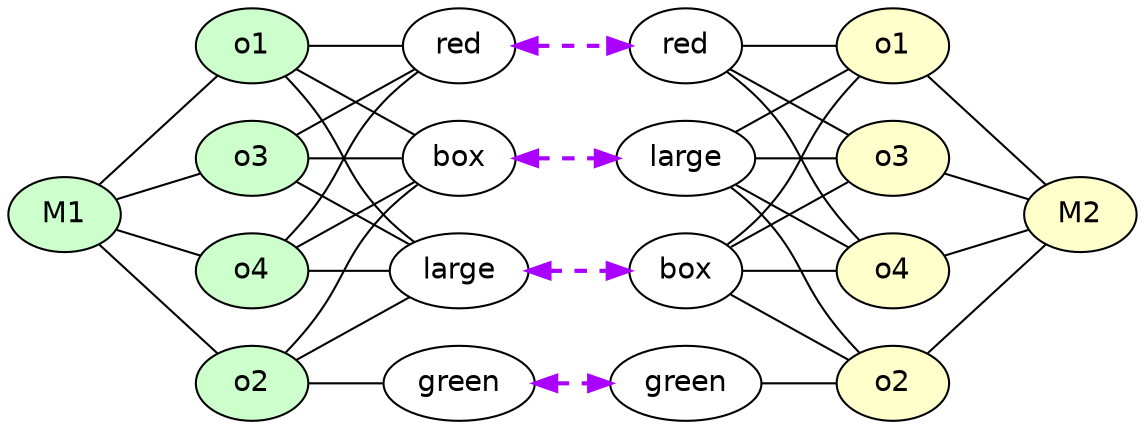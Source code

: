 strict digraph G {
	graph [bb="0,0,531.19,198",
		rankdir=LR
	];
	node [label="\N"];
	M1	 [fillcolor="#CCFFCC",
		fontname=Helvetica,
		height=0.5,
		pos="27,99",
		shape=oval,
		style=filled,
		width=0.75];
	o1_1	 [fillcolor="#CCFFCC",
		fontname=Helvetica,
		height=0.5,
		label=o1,
		pos="117,180",
		shape=oval,
		style=filled,
		width=0.75];
	M1 -> o1_1	 [constraint=true,
		dir=none,
		penwidth=1,
		pos="43.09,113.48 59.371,128.13 84.406,150.67 100.75,165.37"];
	o2_1	 [fillcolor="#CCFFCC",
		fontname=Helvetica,
		height=0.5,
		label=o2,
		pos="117,18",
		shape=oval,
		style=filled,
		width=0.75];
	M1 -> o2_1	 [constraint=true,
		dir=none,
		penwidth=1,
		pos="43.09,84.519 59.371,69.866 84.406,47.334 100.75,32.629"];
	o3_1	 [fillcolor="#CCFFCC",
		fontname=Helvetica,
		height=0.5,
		label=o3,
		pos="117,126",
		shape=oval,
		style=filled,
		width=0.75];
	M1 -> o3_1	 [constraint=true,
		dir=none,
		penwidth=1,
		pos="52.07,106.52 64.657,110.3 79.851,114.86 92.375,118.61"];
	o4_1	 [fillcolor="#CCFFCC",
		fontname=Helvetica,
		height=0.5,
		label=o4,
		pos="117,72",
		shape=oval,
		style=filled,
		width=0.75];
	M1 -> o4_1	 [constraint=true,
		dir=none,
		penwidth=1,
		pos="52.07,91.479 64.657,87.703 79.851,83.145 92.375,79.387"];
	M2	 [fillcolor="#FFFFCC",
		fontname=Helvetica,
		height=0.5,
		pos="504.19,99",
		shape=oval,
		style=filled,
		width=0.75];
	red_1	 [fontname=Helvetica,
		height=0.5,
		label=red,
		pos="213.8,180",
		shape=oval,
		width=0.75];
	o1_1 -> red_1	 [constraint=true,
		dir=none,
		pos="144.22,180 157.53,180 173.5,180 186.78,180"];
	box_1	 [fontname=Helvetica,
		height=0.5,
		label=box,
		pos="213.8,72",
		shape=oval,
		width=0.75];
	o1_1 -> box_1	 [constraint=true,
		dir=none,
		pos="132.97,165.08 136.74,161.28 140.64,157.1 144,153 162.29,130.69 160.5,120.25 180,99 184.47,94.13 189.86,89.418 195.01,85.33"];
	large_1	 [fontname=Helvetica,
		height=0.5,
		label=large,
		pos="213.8,126",
		shape=oval,
		width=0.86659];
	o1_1 -> large_1	 [constraint=true,
		dir=none,
		pos="138,168.28 153.68,159.54 175.08,147.6 191.15,138.64"];
	red_2	 [fontname=Helvetica,
		height=0.5,
		label=red,
		pos="317.39,180",
		shape=oval,
		width=0.75];
	red_1 -> red_2	 [color="#AA00FF",
		constraint=true,
		dir=both,
		penwidth=2,
		pos="s,241.02,180 e,290.35,180 251.07,180 260.51,180 270.64,180 280.07,180",
		style=dashed];
	o1_2	 [fillcolor="#FFFFCC",
		fontname=Helvetica,
		height=0.5,
		label=o1,
		pos="414.19,180",
		shape=oval,
		style=filled,
		width=0.75];
	o1_2 -> M2	 [constraint=true,
		dir=none,
		penwidth=1,
		pos="430.28,165.52 446.56,150.87 471.59,128.33 487.93,113.63"];
	red_2 -> o1_2	 [constraint=true,
		dir=none,
		pos="344.61,180 357.92,180 373.89,180 387.17,180"];
	o3_2	 [fillcolor="#FFFFCC",
		fontname=Helvetica,
		height=0.5,
		label=o3,
		pos="414.19,126",
		shape=oval,
		style=filled,
		width=0.75];
	red_2 -> o3_2	 [constraint=true,
		dir=none,
		pos="338.39,168.28 354.63,159.23 377,146.75 393.23,137.69"];
	o4_2	 [fillcolor="#FFFFCC",
		fontname=Helvetica,
		height=0.5,
		label=o4,
		pos="414.19,72",
		shape=oval,
		style=filled,
		width=0.75];
	red_2 -> o4_2	 [constraint=true,
		dir=none,
		pos="336.18,166.67 341.33,162.58 346.72,157.87 351.19,153 370.69,131.75 368.9,121.31 387.19,99 390.55,94.899 394.45,90.724 398.22,86.922"];
	large_2	 [fontname=Helvetica,
		height=0.5,
		label=large,
		pos="317.39,72",
		shape=oval,
		width=0.86659];
	box_1 -> large_2	 [color="#AA00FF",
		constraint=true,
		dir=both,
		penwidth=2,
		pos="s,241.02,72 e,285.95,72 251.14,72 259.16,72 267.69,72 275.86,72",
		style=dashed];
	box_2	 [fontname=Helvetica,
		height=0.5,
		label=box,
		pos="317.39,126",
		shape=oval,
		width=0.75];
	box_2 -> o1_2	 [constraint=true,
		dir=none,
		pos="338.39,137.72 354.63,146.77 377,159.25 393.23,168.31"];
	o2_2	 [fillcolor="#FFFFCC",
		fontname=Helvetica,
		height=0.5,
		label=o2,
		pos="414.19,18",
		shape=oval,
		style=filled,
		width=0.75];
	box_2 -> o2_2	 [constraint=true,
		dir=none,
		pos="336.18,112.67 341.33,108.58 346.72,103.87 351.19,99 370.69,77.745 368.9,67.307 387.19,45 390.55,40.899 394.45,36.724 398.22,32.922"];
	box_2 -> o3_2	 [constraint=true,
		dir=none,
		pos="344.61,126 357.92,126 373.89,126 387.17,126"];
	box_2 -> o4_2	 [constraint=true,
		dir=none,
		pos="338.39,114.28 354.63,105.23 377,92.746 393.23,83.694"];
	large_1 -> box_2	 [color="#AA00FF",
		constraint=true,
		dir=both,
		penwidth=2,
		pos="s,245.16,126 e,290.34,126 255.28,126 263.49,126 272.05,126 280.11,126",
		style=dashed];
	large_2 -> o1_2	 [constraint=true,
		dir=none,
		pos="337.24,86.175 342.06,90.061 347.02,94.462 351.19,99 370.69,120.25 368.9,130.69 387.19,153 390.55,157.1 394.45,161.28 398.22,165.08"];
	large_2 -> o2_2	 [constraint=true,
		dir=none,
		pos="339.84,59.476 355.93,50.503 377.44,38.501 393.18,29.717"];
	large_2 -> o3_2	 [constraint=true,
		dir=none,
		pos="339.84,84.524 355.93,93.497 377.44,105.5 393.18,114.28"];
	large_2 -> o4_2	 [constraint=true,
		dir=none,
		pos="348.82,72 361.18,72 375.24,72 387.14,72"];
	o2_1 -> box_1	 [constraint=true,
		dir=none,
		pos="138,29.717 154.24,38.775 176.61,51.254 192.83,60.306"];
	o2_1 -> large_1	 [constraint=true,
		dir=none,
		pos="132.97,32.922 136.74,36.724 140.64,40.899 144,45 162.29,67.307 160.5,77.745 180,99 184.16,103.54 189.13,107.94 193.95,111.83"];
	green_1	 [fontname=Helvetica,
		height=0.5,
		label=green,
		pos="213.8,18",
		shape=oval,
		width=0.93881];
	o2_1 -> green_1	 [constraint=true,
		dir=none,
		pos="144.22,18 155.29,18 168.21,18 179.88,18"];
	green_2	 [fontname=Helvetica,
		height=0.5,
		label=green,
		pos="317.39,18",
		shape=oval,
		width=0.93881];
	green_1 -> green_2	 [color="#AA00FF",
		constraint=true,
		dir=both,
		penwidth=2,
		pos="s,247.72,18 e,283.39,18 257.91,18 262.98,18 268.14,18 273.2,18",
		style=dashed];
	o2_2 -> M2	 [constraint=true,
		dir=none,
		penwidth=1,
		pos="430.28,32.481 446.56,47.134 471.59,69.666 487.93,84.371"];
	green_2 -> o2_2	 [constraint=true,
		dir=none,
		pos="351.25,18 362.91,18 375.82,18 386.9,18"];
	o3_1 -> red_1	 [constraint=true,
		dir=none,
		pos="138,137.72 154.24,146.77 176.61,159.25 192.83,168.31"];
	o3_1 -> box_1	 [constraint=true,
		dir=none,
		pos="138,114.28 154.24,105.23 176.61,92.746 192.83,83.694"];
	o3_1 -> large_1	 [constraint=true,
		dir=none,
		pos="144.22,126 156.08,126 170.04,126 182.34,126"];
	o3_2 -> M2	 [constraint=true,
		dir=none,
		penwidth=1,
		pos="439.26,118.48 451.84,114.7 467.04,110.14 479.56,106.39"];
	o4_1 -> red_1	 [constraint=true,
		dir=none,
		pos="132.97,86.922 136.74,90.724 140.64,94.899 144,99 162.29,121.31 160.5,131.75 180,153 184.47,157.87 189.86,162.58 195.01,166.67"];
	o4_1 -> box_1	 [constraint=true,
		dir=none,
		pos="144.22,72 157.53,72 173.5,72 186.78,72"];
	o4_1 -> large_1	 [constraint=true,
		dir=none,
		pos="138,83.717 153.68,92.465 175.08,104.4 191.15,113.36"];
	o4_2 -> M2	 [constraint=true,
		dir=none,
		penwidth=1,
		pos="439.26,79.521 451.84,83.297 467.04,87.855 479.56,91.613"];
}
